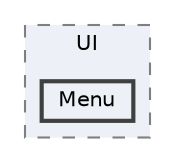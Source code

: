 digraph "C:/Users/David/wkspaces/DuelMe/Assets/Scripts/UI/Menu"
{
 // LATEX_PDF_SIZE
  bgcolor="transparent";
  edge [fontname=Helvetica,fontsize=10,labelfontname=Helvetica,labelfontsize=10];
  node [fontname=Helvetica,fontsize=10,shape=box,height=0.2,width=0.4];
  compound=true
  subgraph clusterdir_7a611a82389ac5f923f62f56e5a15180 {
    graph [ bgcolor="#edf0f7", pencolor="grey50", label="UI", fontname=Helvetica,fontsize=10 style="filled,dashed", URL="dir_7a611a82389ac5f923f62f56e5a15180.html",tooltip=""]
  dir_f773690c5188e4dc20650fb66527b6fc [label="Menu", fillcolor="#edf0f7", color="grey25", style="filled,bold", URL="dir_f773690c5188e4dc20650fb66527b6fc.html",tooltip=""];
  }
}
